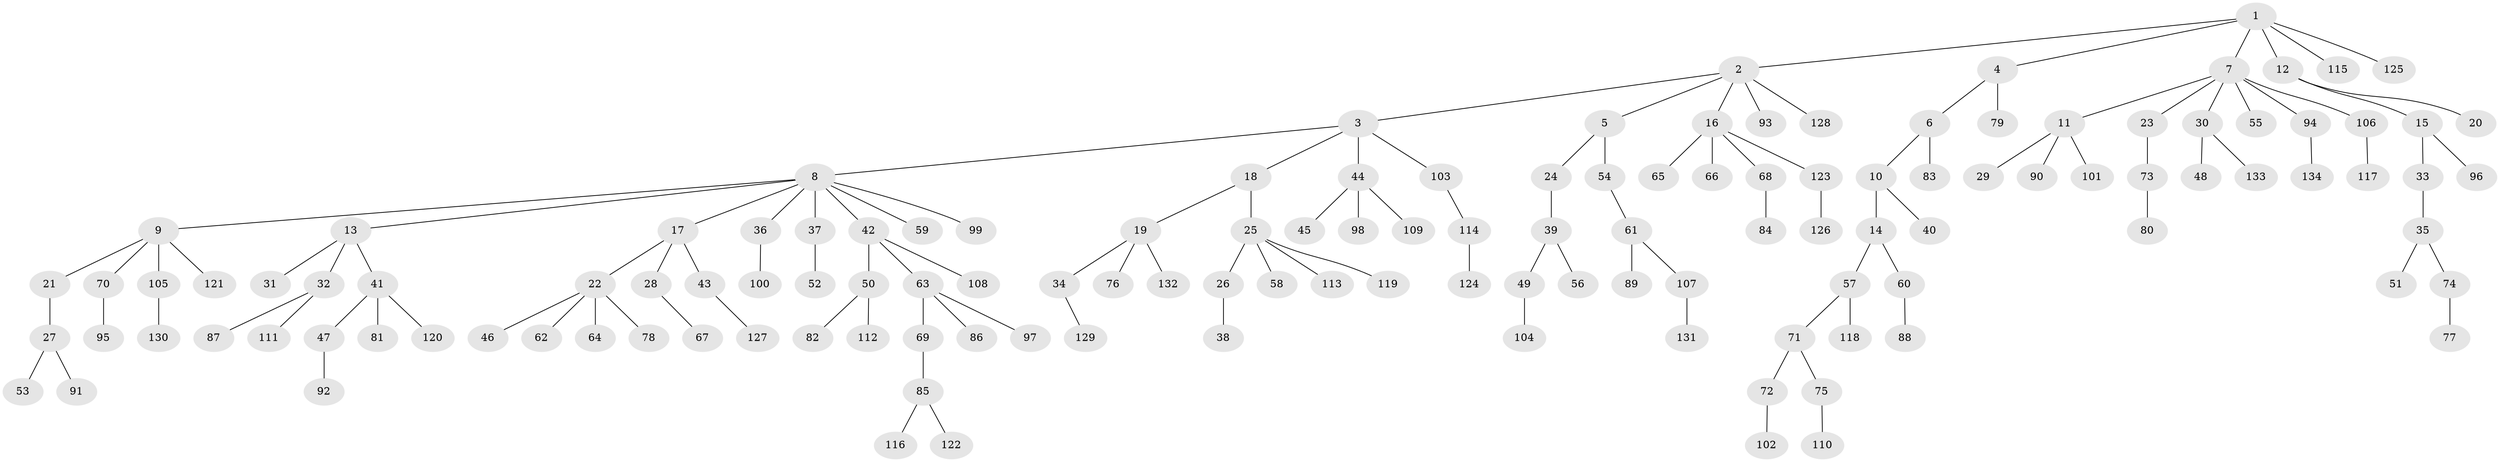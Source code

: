 // coarse degree distribution, {5: 0.05319148936170213, 2: 0.23404255319148937, 3: 0.13829787234042554, 6: 0.010638297872340425, 8: 0.010638297872340425, 4: 0.0425531914893617, 1: 0.5106382978723404}
// Generated by graph-tools (version 1.1) at 2025/51/03/04/25 22:51:40]
// undirected, 134 vertices, 133 edges
graph export_dot {
  node [color=gray90,style=filled];
  1;
  2;
  3;
  4;
  5;
  6;
  7;
  8;
  9;
  10;
  11;
  12;
  13;
  14;
  15;
  16;
  17;
  18;
  19;
  20;
  21;
  22;
  23;
  24;
  25;
  26;
  27;
  28;
  29;
  30;
  31;
  32;
  33;
  34;
  35;
  36;
  37;
  38;
  39;
  40;
  41;
  42;
  43;
  44;
  45;
  46;
  47;
  48;
  49;
  50;
  51;
  52;
  53;
  54;
  55;
  56;
  57;
  58;
  59;
  60;
  61;
  62;
  63;
  64;
  65;
  66;
  67;
  68;
  69;
  70;
  71;
  72;
  73;
  74;
  75;
  76;
  77;
  78;
  79;
  80;
  81;
  82;
  83;
  84;
  85;
  86;
  87;
  88;
  89;
  90;
  91;
  92;
  93;
  94;
  95;
  96;
  97;
  98;
  99;
  100;
  101;
  102;
  103;
  104;
  105;
  106;
  107;
  108;
  109;
  110;
  111;
  112;
  113;
  114;
  115;
  116;
  117;
  118;
  119;
  120;
  121;
  122;
  123;
  124;
  125;
  126;
  127;
  128;
  129;
  130;
  131;
  132;
  133;
  134;
  1 -- 2;
  1 -- 4;
  1 -- 7;
  1 -- 12;
  1 -- 115;
  1 -- 125;
  2 -- 3;
  2 -- 5;
  2 -- 16;
  2 -- 93;
  2 -- 128;
  3 -- 8;
  3 -- 18;
  3 -- 44;
  3 -- 103;
  4 -- 6;
  4 -- 79;
  5 -- 24;
  5 -- 54;
  6 -- 10;
  6 -- 83;
  7 -- 11;
  7 -- 23;
  7 -- 30;
  7 -- 55;
  7 -- 94;
  7 -- 106;
  8 -- 9;
  8 -- 13;
  8 -- 17;
  8 -- 36;
  8 -- 37;
  8 -- 42;
  8 -- 59;
  8 -- 99;
  9 -- 21;
  9 -- 70;
  9 -- 105;
  9 -- 121;
  10 -- 14;
  10 -- 40;
  11 -- 29;
  11 -- 90;
  11 -- 101;
  12 -- 15;
  12 -- 20;
  13 -- 31;
  13 -- 32;
  13 -- 41;
  14 -- 57;
  14 -- 60;
  15 -- 33;
  15 -- 96;
  16 -- 65;
  16 -- 66;
  16 -- 68;
  16 -- 123;
  17 -- 22;
  17 -- 28;
  17 -- 43;
  18 -- 19;
  18 -- 25;
  19 -- 34;
  19 -- 76;
  19 -- 132;
  21 -- 27;
  22 -- 46;
  22 -- 62;
  22 -- 64;
  22 -- 78;
  23 -- 73;
  24 -- 39;
  25 -- 26;
  25 -- 58;
  25 -- 113;
  25 -- 119;
  26 -- 38;
  27 -- 53;
  27 -- 91;
  28 -- 67;
  30 -- 48;
  30 -- 133;
  32 -- 87;
  32 -- 111;
  33 -- 35;
  34 -- 129;
  35 -- 51;
  35 -- 74;
  36 -- 100;
  37 -- 52;
  39 -- 49;
  39 -- 56;
  41 -- 47;
  41 -- 81;
  41 -- 120;
  42 -- 50;
  42 -- 63;
  42 -- 108;
  43 -- 127;
  44 -- 45;
  44 -- 98;
  44 -- 109;
  47 -- 92;
  49 -- 104;
  50 -- 82;
  50 -- 112;
  54 -- 61;
  57 -- 71;
  57 -- 118;
  60 -- 88;
  61 -- 89;
  61 -- 107;
  63 -- 69;
  63 -- 86;
  63 -- 97;
  68 -- 84;
  69 -- 85;
  70 -- 95;
  71 -- 72;
  71 -- 75;
  72 -- 102;
  73 -- 80;
  74 -- 77;
  75 -- 110;
  85 -- 116;
  85 -- 122;
  94 -- 134;
  103 -- 114;
  105 -- 130;
  106 -- 117;
  107 -- 131;
  114 -- 124;
  123 -- 126;
}
